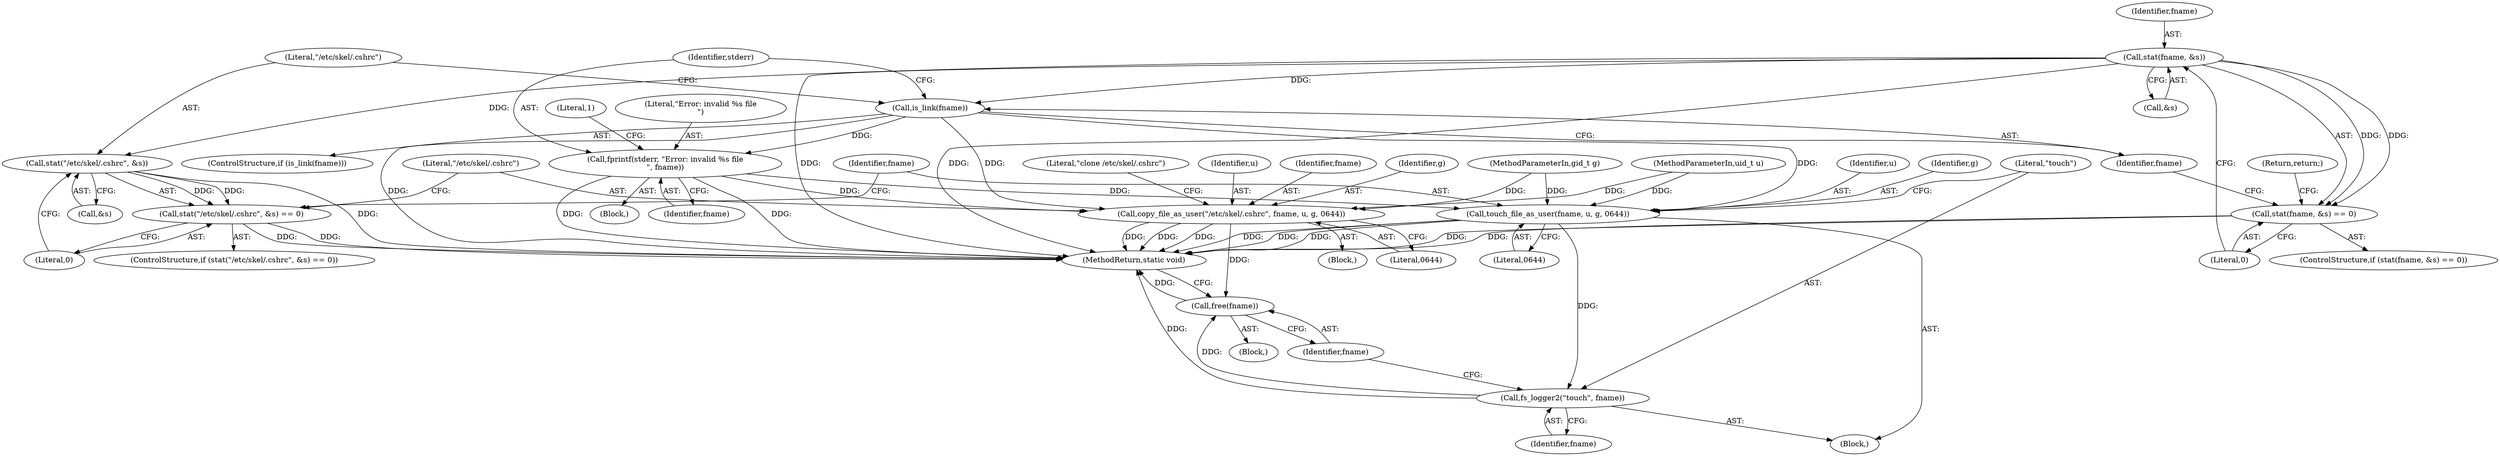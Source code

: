 digraph "0_firejail_903fd8a0789ca3cc3c21d84cd0282481515592ef_1@pointer" {
"1000191" [label="(Call,stat(fname, &s))"];
"1000190" [label="(Call,stat(fname, &s) == 0)"];
"1000198" [label="(Call,is_link(fname))"];
"1000201" [label="(Call,fprintf(stderr, \"Error: invalid %s file\n\", fname))"];
"1000215" [label="(Call,copy_file_as_user(\"/etc/skel/.cshrc\", fname, u, g, 0644))"];
"1000233" [label="(Call,free(fname))"];
"1000225" [label="(Call,touch_file_as_user(fname, u, g, 0644))"];
"1000230" [label="(Call,fs_logger2(\"touch\", fname))"];
"1000209" [label="(Call,stat(\"/etc/skel/.cshrc\", &s))"];
"1000208" [label="(Call,stat(\"/etc/skel/.cshrc\", &s) == 0)"];
"1000195" [label="(Literal,0)"];
"1000285" [label="(MethodReturn,static void)"];
"1000199" [label="(Identifier,fname)"];
"1000210" [label="(Literal,\"/etc/skel/.cshrc\")"];
"1000206" [label="(Literal,1)"];
"1000233" [label="(Call,free(fname))"];
"1000198" [label="(Call,is_link(fname))"];
"1000208" [label="(Call,stat(\"/etc/skel/.cshrc\", &s) == 0)"];
"1000226" [label="(Identifier,fname)"];
"1000216" [label="(Literal,\"/etc/skel/.cshrc\")"];
"1000196" [label="(Return,return;)"];
"1000209" [label="(Call,stat(\"/etc/skel/.cshrc\", &s))"];
"1000214" [label="(Block,)"];
"1000203" [label="(Literal,\"Error: invalid %s file\n\")"];
"1000222" [label="(Literal,\"clone /etc/skel/.cshrc\")"];
"1000232" [label="(Identifier,fname)"];
"1000225" [label="(Call,touch_file_as_user(fname, u, g, 0644))"];
"1000197" [label="(ControlStructure,if (is_link(fname)))"];
"1000218" [label="(Identifier,u)"];
"1000193" [label="(Call,&s)"];
"1000215" [label="(Call,copy_file_as_user(\"/etc/skel/.cshrc\", fname, u, g, 0644))"];
"1000234" [label="(Identifier,fname)"];
"1000230" [label="(Call,fs_logger2(\"touch\", fname))"];
"1000190" [label="(Call,stat(fname, &s) == 0)"];
"1000228" [label="(Identifier,g)"];
"1000231" [label="(Literal,\"touch\")"];
"1000204" [label="(Identifier,fname)"];
"1000224" [label="(Block,)"];
"1000217" [label="(Identifier,fname)"];
"1000189" [label="(ControlStructure,if (stat(fname, &s) == 0))"];
"1000200" [label="(Block,)"];
"1000219" [label="(Identifier,g)"];
"1000220" [label="(Literal,0644)"];
"1000176" [label="(Block,)"];
"1000211" [label="(Call,&s)"];
"1000227" [label="(Identifier,u)"];
"1000202" [label="(Identifier,stderr)"];
"1000201" [label="(Call,fprintf(stderr, \"Error: invalid %s file\n\", fname))"];
"1000229" [label="(Literal,0644)"];
"1000213" [label="(Literal,0)"];
"1000192" [label="(Identifier,fname)"];
"1000109" [label="(MethodParameterIn,gid_t g)"];
"1000108" [label="(MethodParameterIn,uid_t u)"];
"1000191" [label="(Call,stat(fname, &s))"];
"1000207" [label="(ControlStructure,if (stat(\"/etc/skel/.cshrc\", &s) == 0))"];
"1000191" -> "1000190"  [label="AST: "];
"1000191" -> "1000193"  [label="CFG: "];
"1000192" -> "1000191"  [label="AST: "];
"1000193" -> "1000191"  [label="AST: "];
"1000195" -> "1000191"  [label="CFG: "];
"1000191" -> "1000285"  [label="DDG: "];
"1000191" -> "1000285"  [label="DDG: "];
"1000191" -> "1000190"  [label="DDG: "];
"1000191" -> "1000190"  [label="DDG: "];
"1000191" -> "1000198"  [label="DDG: "];
"1000191" -> "1000209"  [label="DDG: "];
"1000190" -> "1000189"  [label="AST: "];
"1000190" -> "1000195"  [label="CFG: "];
"1000195" -> "1000190"  [label="AST: "];
"1000196" -> "1000190"  [label="CFG: "];
"1000199" -> "1000190"  [label="CFG: "];
"1000190" -> "1000285"  [label="DDG: "];
"1000190" -> "1000285"  [label="DDG: "];
"1000198" -> "1000197"  [label="AST: "];
"1000198" -> "1000199"  [label="CFG: "];
"1000199" -> "1000198"  [label="AST: "];
"1000202" -> "1000198"  [label="CFG: "];
"1000210" -> "1000198"  [label="CFG: "];
"1000198" -> "1000285"  [label="DDG: "];
"1000198" -> "1000201"  [label="DDG: "];
"1000198" -> "1000215"  [label="DDG: "];
"1000198" -> "1000225"  [label="DDG: "];
"1000201" -> "1000200"  [label="AST: "];
"1000201" -> "1000204"  [label="CFG: "];
"1000202" -> "1000201"  [label="AST: "];
"1000203" -> "1000201"  [label="AST: "];
"1000204" -> "1000201"  [label="AST: "];
"1000206" -> "1000201"  [label="CFG: "];
"1000201" -> "1000285"  [label="DDG: "];
"1000201" -> "1000285"  [label="DDG: "];
"1000201" -> "1000215"  [label="DDG: "];
"1000201" -> "1000225"  [label="DDG: "];
"1000215" -> "1000214"  [label="AST: "];
"1000215" -> "1000220"  [label="CFG: "];
"1000216" -> "1000215"  [label="AST: "];
"1000217" -> "1000215"  [label="AST: "];
"1000218" -> "1000215"  [label="AST: "];
"1000219" -> "1000215"  [label="AST: "];
"1000220" -> "1000215"  [label="AST: "];
"1000222" -> "1000215"  [label="CFG: "];
"1000215" -> "1000285"  [label="DDG: "];
"1000215" -> "1000285"  [label="DDG: "];
"1000215" -> "1000285"  [label="DDG: "];
"1000108" -> "1000215"  [label="DDG: "];
"1000109" -> "1000215"  [label="DDG: "];
"1000215" -> "1000233"  [label="DDG: "];
"1000233" -> "1000176"  [label="AST: "];
"1000233" -> "1000234"  [label="CFG: "];
"1000234" -> "1000233"  [label="AST: "];
"1000285" -> "1000233"  [label="CFG: "];
"1000233" -> "1000285"  [label="DDG: "];
"1000230" -> "1000233"  [label="DDG: "];
"1000225" -> "1000224"  [label="AST: "];
"1000225" -> "1000229"  [label="CFG: "];
"1000226" -> "1000225"  [label="AST: "];
"1000227" -> "1000225"  [label="AST: "];
"1000228" -> "1000225"  [label="AST: "];
"1000229" -> "1000225"  [label="AST: "];
"1000231" -> "1000225"  [label="CFG: "];
"1000225" -> "1000285"  [label="DDG: "];
"1000225" -> "1000285"  [label="DDG: "];
"1000225" -> "1000285"  [label="DDG: "];
"1000108" -> "1000225"  [label="DDG: "];
"1000109" -> "1000225"  [label="DDG: "];
"1000225" -> "1000230"  [label="DDG: "];
"1000230" -> "1000224"  [label="AST: "];
"1000230" -> "1000232"  [label="CFG: "];
"1000231" -> "1000230"  [label="AST: "];
"1000232" -> "1000230"  [label="AST: "];
"1000234" -> "1000230"  [label="CFG: "];
"1000230" -> "1000285"  [label="DDG: "];
"1000209" -> "1000208"  [label="AST: "];
"1000209" -> "1000211"  [label="CFG: "];
"1000210" -> "1000209"  [label="AST: "];
"1000211" -> "1000209"  [label="AST: "];
"1000213" -> "1000209"  [label="CFG: "];
"1000209" -> "1000285"  [label="DDG: "];
"1000209" -> "1000208"  [label="DDG: "];
"1000209" -> "1000208"  [label="DDG: "];
"1000208" -> "1000207"  [label="AST: "];
"1000208" -> "1000213"  [label="CFG: "];
"1000213" -> "1000208"  [label="AST: "];
"1000216" -> "1000208"  [label="CFG: "];
"1000226" -> "1000208"  [label="CFG: "];
"1000208" -> "1000285"  [label="DDG: "];
"1000208" -> "1000285"  [label="DDG: "];
}
